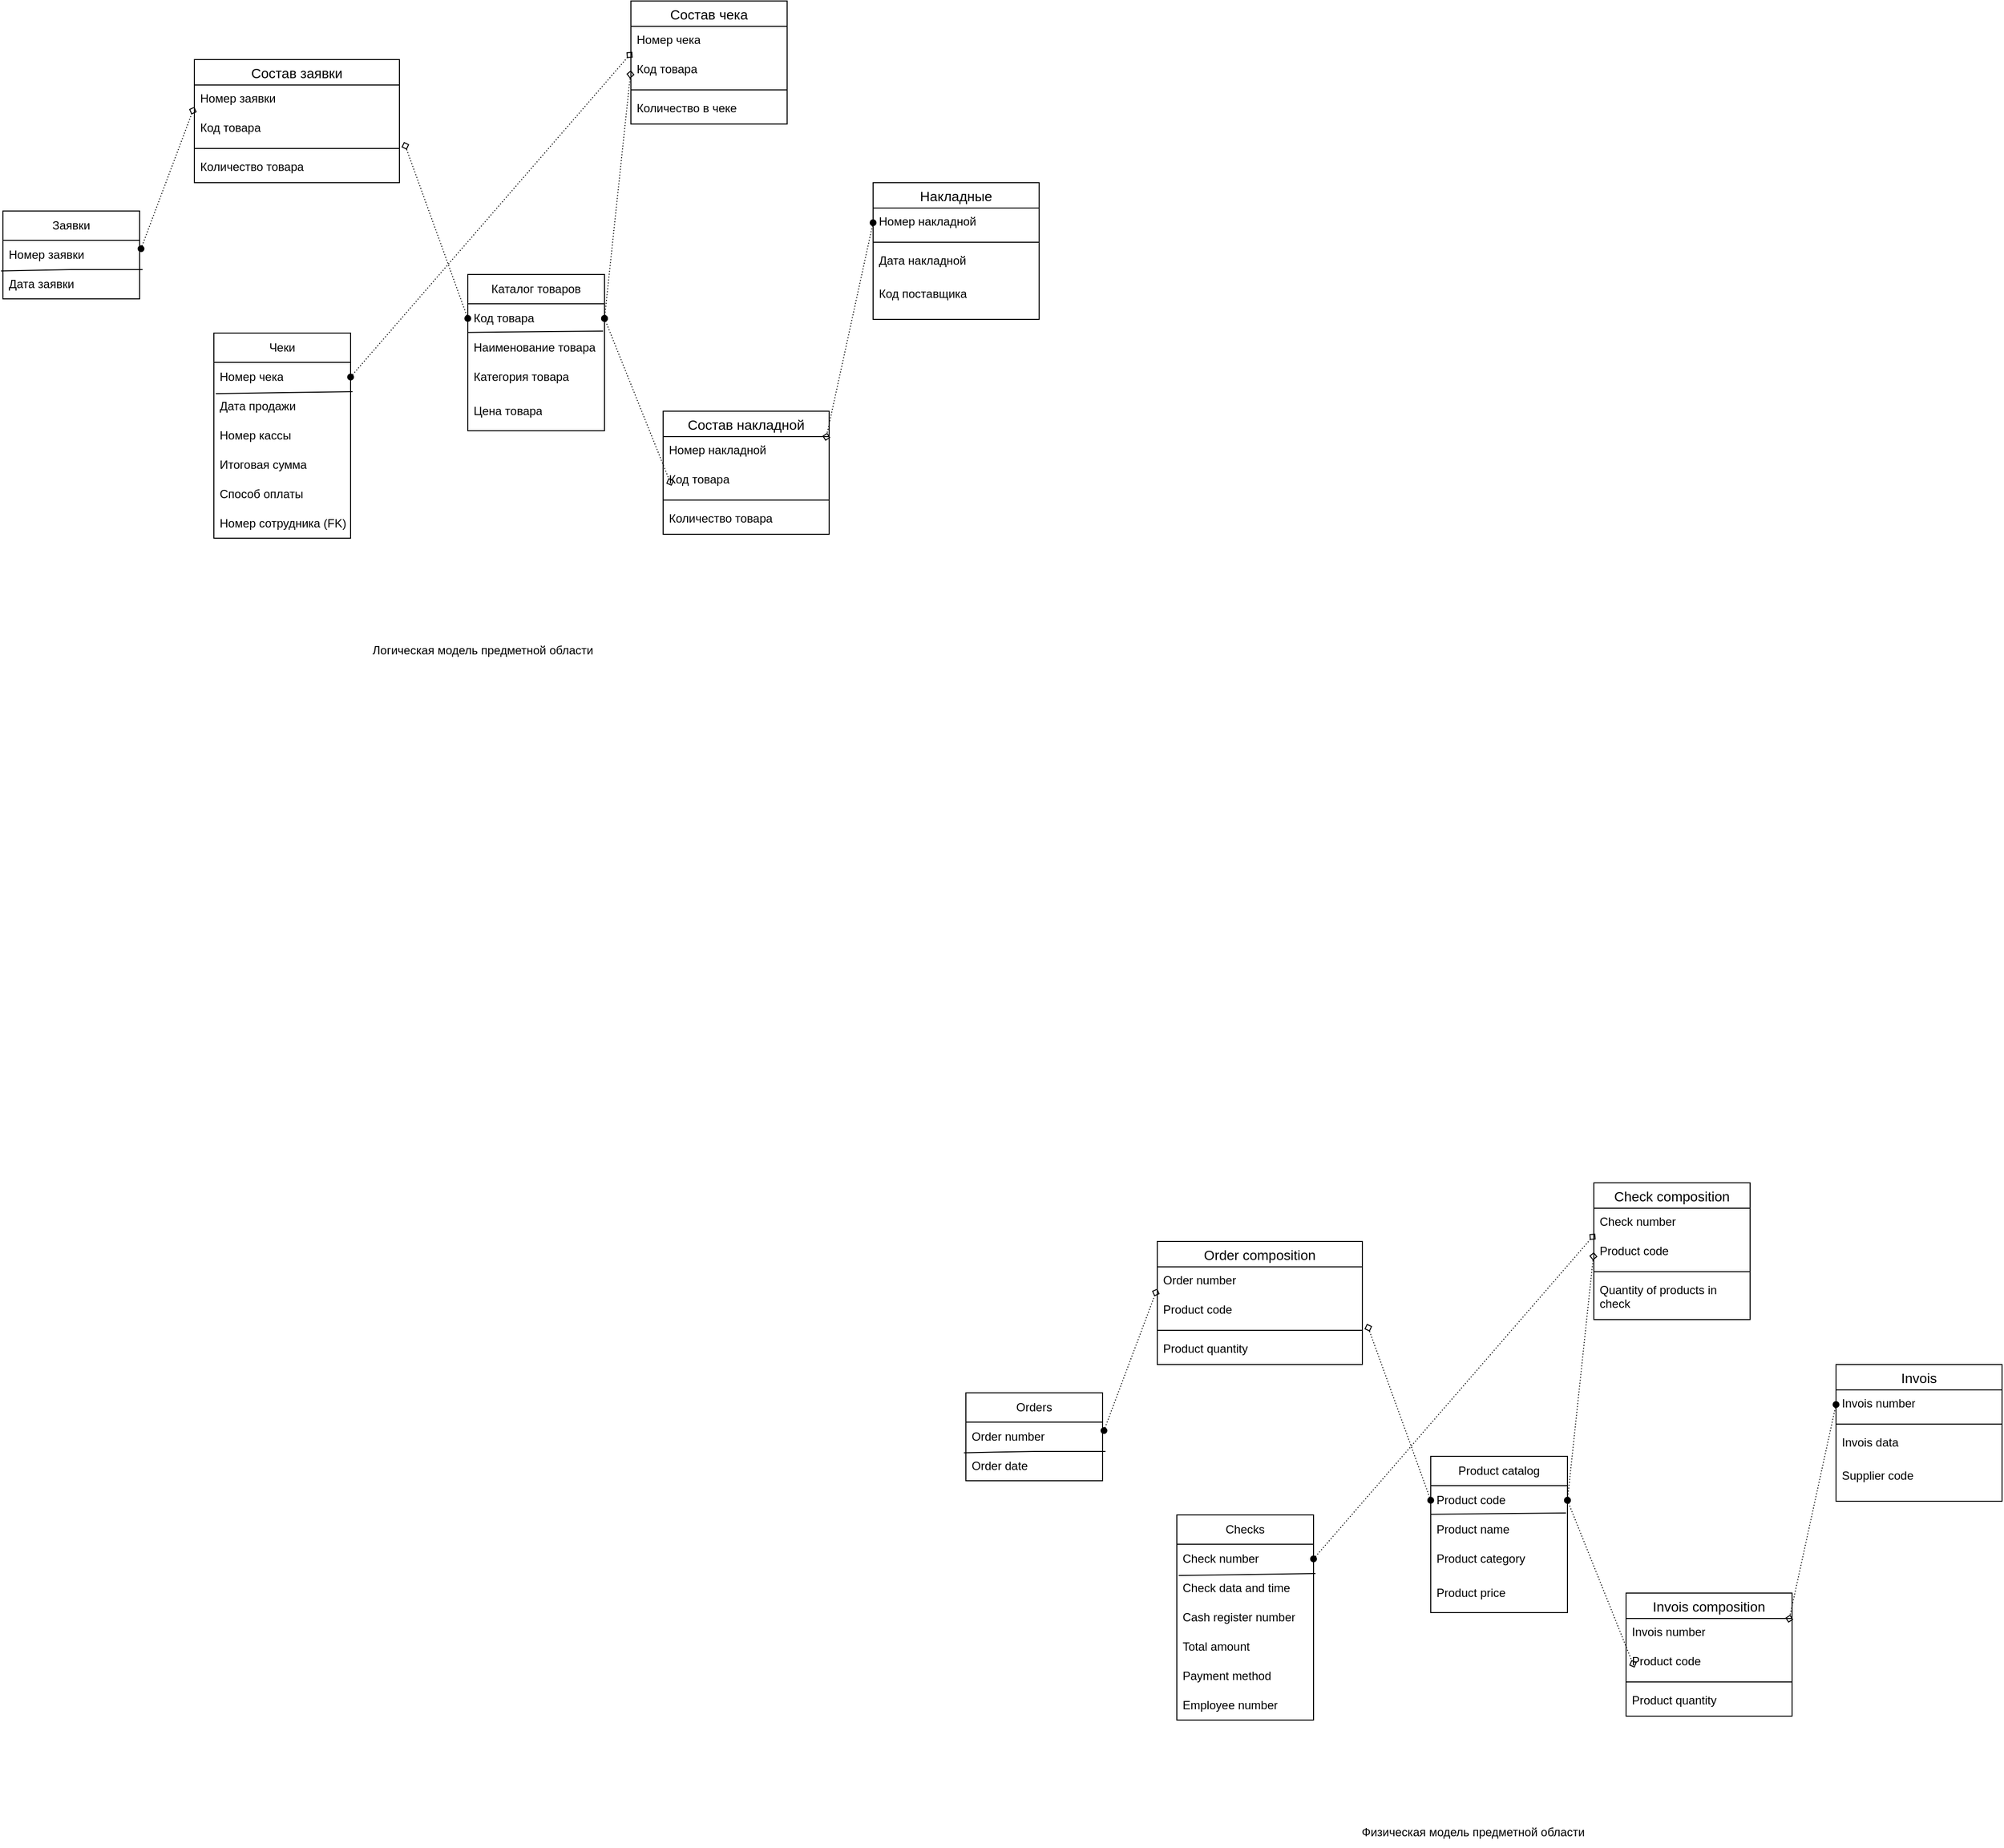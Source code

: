 <mxfile version="28.2.3">
  <diagram name="Страница — 1" id="TB0GrTfzd8GCSQmflgjX">
    <mxGraphModel dx="3144" dy="3157" grid="1" gridSize="10" guides="1" tooltips="1" connect="1" arrows="1" fold="1" page="1" pageScale="1" pageWidth="827" pageHeight="1169" math="0" shadow="0">
      <root>
        <mxCell id="0" />
        <mxCell id="1" parent="0" />
        <mxCell id="sVjr9DV75I62hmYHdk1i-2" value="Заявки" style="swimlane;fontStyle=0;childLayout=stackLayout;horizontal=1;startSize=30;horizontalStack=0;resizeParent=1;resizeParentMax=0;resizeLast=0;collapsible=1;marginBottom=0;whiteSpace=wrap;html=1;" parent="1" vertex="1">
          <mxGeometry x="24" y="65" width="140" height="90" as="geometry">
            <mxRectangle x="40" y="40" width="130" height="30" as="alternateBounds" />
          </mxGeometry>
        </mxCell>
        <mxCell id="sVjr9DV75I62hmYHdk1i-3" value="Номер заявки" style="text;strokeColor=none;fillColor=none;align=left;verticalAlign=middle;spacingLeft=4;spacingRight=4;overflow=hidden;points=[[0,0.5],[1,0.5]];portConstraint=eastwest;rotatable=0;whiteSpace=wrap;html=1;" parent="sVjr9DV75I62hmYHdk1i-2" vertex="1">
          <mxGeometry y="30" width="140" height="30" as="geometry" />
        </mxCell>
        <mxCell id="sVjr9DV75I62hmYHdk1i-4" value="Дата заявки" style="text;strokeColor=none;fillColor=none;align=left;verticalAlign=middle;spacingLeft=4;spacingRight=4;overflow=hidden;points=[[0,0.5],[1,0.5]];portConstraint=eastwest;rotatable=0;whiteSpace=wrap;html=1;" parent="sVjr9DV75I62hmYHdk1i-2" vertex="1">
          <mxGeometry y="60" width="140" height="30" as="geometry" />
        </mxCell>
        <mxCell id="7sMg7sJDzFcKfcrFsc0W-3" value="" style="endArrow=none;html=1;rounded=0;exitX=-0.014;exitY=0.044;exitDx=0;exitDy=0;exitPerimeter=0;" parent="sVjr9DV75I62hmYHdk1i-2" source="sVjr9DV75I62hmYHdk1i-4" edge="1">
          <mxGeometry width="50" height="50" relative="1" as="geometry">
            <mxPoint x="340" y="90" as="sourcePoint" />
            <mxPoint x="143" y="60" as="targetPoint" />
            <Array as="points">
              <mxPoint x="70" y="60" />
            </Array>
          </mxGeometry>
        </mxCell>
        <mxCell id="sVjr9DV75I62hmYHdk1i-6" value="Каталог товаров" style="swimlane;fontStyle=0;childLayout=stackLayout;horizontal=1;startSize=30;horizontalStack=0;resizeParent=1;resizeParentMax=0;resizeLast=0;collapsible=1;marginBottom=0;whiteSpace=wrap;html=1;" parent="1" vertex="1">
          <mxGeometry x="500" y="130" width="140" height="160" as="geometry">
            <mxRectangle x="480" width="70" height="30" as="alternateBounds" />
          </mxGeometry>
        </mxCell>
        <mxCell id="sVjr9DV75I62hmYHdk1i-7" value="Код товара" style="text;strokeColor=none;fillColor=none;align=left;verticalAlign=middle;spacingLeft=4;spacingRight=4;overflow=hidden;points=[[0,0.5],[1,0.5]];portConstraint=eastwest;rotatable=0;whiteSpace=wrap;html=1;" parent="sVjr9DV75I62hmYHdk1i-6" vertex="1">
          <mxGeometry y="30" width="140" height="30" as="geometry" />
        </mxCell>
        <mxCell id="sVjr9DV75I62hmYHdk1i-8" value="Наименование товара" style="text;strokeColor=none;fillColor=none;align=left;verticalAlign=middle;spacingLeft=4;spacingRight=4;overflow=hidden;points=[[0,0.5],[1,0.5]];portConstraint=eastwest;rotatable=0;whiteSpace=wrap;html=1;" parent="sVjr9DV75I62hmYHdk1i-6" vertex="1">
          <mxGeometry y="60" width="140" height="30" as="geometry" />
        </mxCell>
        <mxCell id="gCJg0nlt5YbwezoJq0o4-13" value="Категория товара" style="text;strokeColor=none;fillColor=none;align=left;verticalAlign=middle;spacingLeft=4;spacingRight=4;overflow=hidden;points=[[0,0.5],[1,0.5]];portConstraint=eastwest;rotatable=0;whiteSpace=wrap;html=1;" vertex="1" parent="sVjr9DV75I62hmYHdk1i-6">
          <mxGeometry y="90" width="140" height="30" as="geometry" />
        </mxCell>
        <mxCell id="sVjr9DV75I62hmYHdk1i-9" value="Цена товара" style="text;strokeColor=none;fillColor=none;align=left;verticalAlign=middle;spacingLeft=4;spacingRight=4;overflow=hidden;points=[[0,0.5],[1,0.5]];portConstraint=eastwest;rotatable=0;whiteSpace=wrap;html=1;" parent="sVjr9DV75I62hmYHdk1i-6" vertex="1">
          <mxGeometry y="120" width="140" height="40" as="geometry" />
        </mxCell>
        <mxCell id="7sMg7sJDzFcKfcrFsc0W-4" value="" style="endArrow=none;html=1;rounded=0;entryX=0.99;entryY=-0.067;entryDx=0;entryDy=0;entryPerimeter=0;exitX=0;exitY=-0.022;exitDx=0;exitDy=0;exitPerimeter=0;" parent="sVjr9DV75I62hmYHdk1i-6" source="sVjr9DV75I62hmYHdk1i-8" target="sVjr9DV75I62hmYHdk1i-8" edge="1">
          <mxGeometry width="50" height="50" relative="1" as="geometry">
            <mxPoint x="-100" y="130" as="sourcePoint" />
            <mxPoint x="-50" y="80" as="targetPoint" />
          </mxGeometry>
        </mxCell>
        <mxCell id="sVjr9DV75I62hmYHdk1i-10" value="Чеки" style="swimlane;fontStyle=0;childLayout=stackLayout;horizontal=1;startSize=30;horizontalStack=0;resizeParent=1;resizeParentMax=0;resizeLast=0;collapsible=1;marginBottom=0;whiteSpace=wrap;html=1;" parent="1" vertex="1">
          <mxGeometry x="240" y="190" width="140" height="210" as="geometry">
            <mxRectangle x="240" y="190" width="70" height="30" as="alternateBounds" />
          </mxGeometry>
        </mxCell>
        <mxCell id="sVjr9DV75I62hmYHdk1i-11" value="Номер чека" style="text;strokeColor=none;fillColor=none;align=left;verticalAlign=middle;spacingLeft=4;spacingRight=4;overflow=hidden;points=[[0,0.5],[1,0.5]];portConstraint=eastwest;rotatable=0;whiteSpace=wrap;html=1;" parent="sVjr9DV75I62hmYHdk1i-10" vertex="1">
          <mxGeometry y="30" width="140" height="30" as="geometry" />
        </mxCell>
        <mxCell id="sVjr9DV75I62hmYHdk1i-12" value="Дата продажи" style="text;strokeColor=none;fillColor=none;align=left;verticalAlign=middle;spacingLeft=4;spacingRight=4;overflow=hidden;points=[[0,0.5],[1,0.5]];portConstraint=eastwest;rotatable=0;whiteSpace=wrap;html=1;" parent="sVjr9DV75I62hmYHdk1i-10" vertex="1">
          <mxGeometry y="60" width="140" height="30" as="geometry" />
        </mxCell>
        <mxCell id="gCJg0nlt5YbwezoJq0o4-10" value="Номер кассы" style="text;strokeColor=none;fillColor=none;align=left;verticalAlign=middle;spacingLeft=4;spacingRight=4;overflow=hidden;points=[[0,0.5],[1,0.5]];portConstraint=eastwest;rotatable=0;whiteSpace=wrap;html=1;" vertex="1" parent="sVjr9DV75I62hmYHdk1i-10">
          <mxGeometry y="90" width="140" height="30" as="geometry" />
        </mxCell>
        <mxCell id="gCJg0nlt5YbwezoJq0o4-11" value="Итоговая сумма" style="text;strokeColor=none;fillColor=none;align=left;verticalAlign=middle;spacingLeft=4;spacingRight=4;overflow=hidden;points=[[0,0.5],[1,0.5]];portConstraint=eastwest;rotatable=0;whiteSpace=wrap;html=1;" vertex="1" parent="sVjr9DV75I62hmYHdk1i-10">
          <mxGeometry y="120" width="140" height="30" as="geometry" />
        </mxCell>
        <mxCell id="gCJg0nlt5YbwezoJq0o4-12" value="Способ оплаты" style="text;strokeColor=none;fillColor=none;align=left;verticalAlign=middle;spacingLeft=4;spacingRight=4;overflow=hidden;points=[[0,0.5],[1,0.5]];portConstraint=eastwest;rotatable=0;whiteSpace=wrap;html=1;" vertex="1" parent="sVjr9DV75I62hmYHdk1i-10">
          <mxGeometry y="150" width="140" height="30" as="geometry" />
        </mxCell>
        <mxCell id="sVjr9DV75I62hmYHdk1i-13" value="&lt;font style=&quot;vertical-align: inherit;&quot; dir=&quot;auto&quot;&gt;&lt;font style=&quot;vertical-align: inherit;&quot; dir=&quot;auto&quot;&gt;Номер сотрудника (FK)&lt;/font&gt;&lt;/font&gt;" style="text;strokeColor=none;fillColor=none;align=left;verticalAlign=middle;spacingLeft=4;spacingRight=4;overflow=hidden;points=[[0,0.5],[1,0.5]];portConstraint=eastwest;rotatable=0;whiteSpace=wrap;html=1;" parent="sVjr9DV75I62hmYHdk1i-10" vertex="1">
          <mxGeometry y="180" width="140" height="30" as="geometry" />
        </mxCell>
        <mxCell id="7sMg7sJDzFcKfcrFsc0W-5" value="" style="endArrow=none;html=1;rounded=0;exitX=0.014;exitY=0.067;exitDx=0;exitDy=0;exitPerimeter=0;entryX=1.014;entryY=0;entryDx=0;entryDy=0;entryPerimeter=0;" parent="sVjr9DV75I62hmYHdk1i-10" source="sVjr9DV75I62hmYHdk1i-12" target="sVjr9DV75I62hmYHdk1i-12" edge="1">
          <mxGeometry width="50" height="50" relative="1" as="geometry">
            <mxPoint x="140" y="30" as="sourcePoint" />
            <mxPoint x="190" y="-20" as="targetPoint" />
          </mxGeometry>
        </mxCell>
        <mxCell id="7sMg7sJDzFcKfcrFsc0W-24" value="&lt;font style=&quot;vertical-align: inherit;&quot; dir=&quot;auto&quot;&gt;&lt;font style=&quot;vertical-align: inherit;&quot; dir=&quot;auto&quot;&gt;Логическая модель предметной области&lt;/font&gt;&lt;/font&gt;" style="text;html=1;align=center;verticalAlign=middle;resizable=0;points=[];autosize=1;strokeColor=none;fillColor=none;" parent="1" vertex="1">
          <mxGeometry x="390" y="500" width="250" height="30" as="geometry" />
        </mxCell>
        <mxCell id="7sMg7sJDzFcKfcrFsc0W-77" value="Физическая модель предметной области" style="text;html=1;align=center;verticalAlign=middle;resizable=0;points=[];autosize=1;strokeColor=none;fillColor=none;" parent="1" vertex="1">
          <mxGeometry x="1404" y="1710" width="250" height="30" as="geometry" />
        </mxCell>
        <mxCell id="gCJg0nlt5YbwezoJq0o4-16" value="Накладные" style="swimlane;fontStyle=0;childLayout=stackLayout;horizontal=1;startSize=26;horizontalStack=0;resizeParent=1;resizeParentMax=0;resizeLast=0;collapsible=1;marginBottom=0;align=center;fontSize=14;" vertex="1" parent="1">
          <mxGeometry x="915" y="36" width="170" height="140" as="geometry" />
        </mxCell>
        <mxCell id="gCJg0nlt5YbwezoJq0o4-17" value="Номер накладной" style="text;strokeColor=none;fillColor=none;spacingLeft=4;spacingRight=4;overflow=hidden;rotatable=0;points=[[0,0.5],[1,0.5]];portConstraint=eastwest;fontSize=12;whiteSpace=wrap;html=1;" vertex="1" parent="gCJg0nlt5YbwezoJq0o4-16">
          <mxGeometry y="26" width="170" height="30" as="geometry" />
        </mxCell>
        <mxCell id="gCJg0nlt5YbwezoJq0o4-35" value="" style="line;strokeWidth=1;rotatable=0;dashed=0;labelPosition=right;align=left;verticalAlign=middle;spacingTop=0;spacingLeft=6;points=[];portConstraint=eastwest;" vertex="1" parent="gCJg0nlt5YbwezoJq0o4-16">
          <mxGeometry y="56" width="170" height="10" as="geometry" />
        </mxCell>
        <mxCell id="gCJg0nlt5YbwezoJq0o4-18" value="Дата накладной" style="text;strokeColor=none;fillColor=none;spacingLeft=4;spacingRight=4;overflow=hidden;rotatable=0;points=[[0,0.5],[1,0.5]];portConstraint=eastwest;fontSize=12;whiteSpace=wrap;html=1;" vertex="1" parent="gCJg0nlt5YbwezoJq0o4-16">
          <mxGeometry y="66" width="170" height="34" as="geometry" />
        </mxCell>
        <mxCell id="gCJg0nlt5YbwezoJq0o4-19" value="Код поставщика" style="text;strokeColor=none;fillColor=none;spacingLeft=4;spacingRight=4;overflow=hidden;rotatable=0;points=[[0,0.5],[1,0.5]];portConstraint=eastwest;fontSize=12;whiteSpace=wrap;html=1;" vertex="1" parent="gCJg0nlt5YbwezoJq0o4-16">
          <mxGeometry y="100" width="170" height="40" as="geometry" />
        </mxCell>
        <mxCell id="gCJg0nlt5YbwezoJq0o4-22" value="Состав накладной" style="swimlane;fontStyle=0;childLayout=stackLayout;horizontal=1;startSize=26;horizontalStack=0;resizeParent=1;resizeParentMax=0;resizeLast=0;collapsible=1;marginBottom=0;align=center;fontSize=14;" vertex="1" parent="1">
          <mxGeometry x="700" y="270" width="170" height="126" as="geometry" />
        </mxCell>
        <mxCell id="gCJg0nlt5YbwezoJq0o4-23" value="Номер накладной" style="text;strokeColor=none;fillColor=none;spacingLeft=4;spacingRight=4;overflow=hidden;rotatable=0;points=[[0,0.5],[1,0.5]];portConstraint=eastwest;fontSize=12;whiteSpace=wrap;html=1;" vertex="1" parent="gCJg0nlt5YbwezoJq0o4-22">
          <mxGeometry y="26" width="170" height="30" as="geometry" />
        </mxCell>
        <mxCell id="gCJg0nlt5YbwezoJq0o4-24" value="Код товара" style="text;strokeColor=none;fillColor=none;spacingLeft=4;spacingRight=4;overflow=hidden;rotatable=0;points=[[0,0.5],[1,0.5]];portConstraint=eastwest;fontSize=12;whiteSpace=wrap;html=1;" vertex="1" parent="gCJg0nlt5YbwezoJq0o4-22">
          <mxGeometry y="56" width="170" height="30" as="geometry" />
        </mxCell>
        <mxCell id="gCJg0nlt5YbwezoJq0o4-36" value="" style="line;strokeWidth=1;rotatable=0;dashed=0;labelPosition=right;align=left;verticalAlign=middle;spacingTop=0;spacingLeft=6;points=[];portConstraint=eastwest;" vertex="1" parent="gCJg0nlt5YbwezoJq0o4-22">
          <mxGeometry y="86" width="170" height="10" as="geometry" />
        </mxCell>
        <mxCell id="gCJg0nlt5YbwezoJq0o4-25" value="Количество товара" style="text;strokeColor=none;fillColor=none;spacingLeft=4;spacingRight=4;overflow=hidden;rotatable=0;points=[[0,0.5],[1,0.5]];portConstraint=eastwest;fontSize=12;whiteSpace=wrap;html=1;" vertex="1" parent="gCJg0nlt5YbwezoJq0o4-22">
          <mxGeometry y="96" width="170" height="30" as="geometry" />
        </mxCell>
        <mxCell id="gCJg0nlt5YbwezoJq0o4-26" value="" style="endArrow=diamond;html=1;rounded=0;dashed=1;dashPattern=1 2;endFill=0;startArrow=oval;startFill=1;exitX=1;exitY=0.5;exitDx=0;exitDy=0;entryX=0.009;entryY=0.868;entryDx=0;entryDy=0;entryPerimeter=0;" edge="1" parent="1" source="sVjr9DV75I62hmYHdk1i-11" target="gCJg0nlt5YbwezoJq0o4-38">
          <mxGeometry relative="1" as="geometry">
            <mxPoint x="410" y="250" as="sourcePoint" />
            <mxPoint x="560" y="-90" as="targetPoint" />
            <Array as="points" />
          </mxGeometry>
        </mxCell>
        <mxCell id="gCJg0nlt5YbwezoJq0o4-30" value="Состав заявки" style="swimlane;fontStyle=0;childLayout=stackLayout;horizontal=1;startSize=26;horizontalStack=0;resizeParent=1;resizeParentMax=0;resizeLast=0;collapsible=1;marginBottom=0;align=center;fontSize=14;" vertex="1" parent="1">
          <mxGeometry x="220" y="-90" width="210" height="126" as="geometry" />
        </mxCell>
        <mxCell id="gCJg0nlt5YbwezoJq0o4-31" value="Номер заявки" style="text;strokeColor=none;fillColor=none;spacingLeft=4;spacingRight=4;overflow=hidden;rotatable=0;points=[[0,0.5],[1,0.5]];portConstraint=eastwest;fontSize=12;whiteSpace=wrap;html=1;" vertex="1" parent="gCJg0nlt5YbwezoJq0o4-30">
          <mxGeometry y="26" width="210" height="30" as="geometry" />
        </mxCell>
        <mxCell id="gCJg0nlt5YbwezoJq0o4-32" value="Код товара" style="text;strokeColor=none;fillColor=none;spacingLeft=4;spacingRight=4;overflow=hidden;rotatable=0;points=[[0,0.5],[1,0.5]];portConstraint=eastwest;fontSize=12;whiteSpace=wrap;html=1;" vertex="1" parent="gCJg0nlt5YbwezoJq0o4-30">
          <mxGeometry y="56" width="210" height="30" as="geometry" />
        </mxCell>
        <mxCell id="gCJg0nlt5YbwezoJq0o4-34" value="" style="line;strokeWidth=1;rotatable=0;dashed=0;labelPosition=right;align=left;verticalAlign=middle;spacingTop=0;spacingLeft=6;points=[];portConstraint=eastwest;" vertex="1" parent="gCJg0nlt5YbwezoJq0o4-30">
          <mxGeometry y="86" width="210" height="10" as="geometry" />
        </mxCell>
        <mxCell id="gCJg0nlt5YbwezoJq0o4-33" value="Количество товара" style="text;strokeColor=none;fillColor=none;spacingLeft=4;spacingRight=4;overflow=hidden;rotatable=0;points=[[0,0.5],[1,0.5]];portConstraint=eastwest;fontSize=12;whiteSpace=wrap;html=1;" vertex="1" parent="gCJg0nlt5YbwezoJq0o4-30">
          <mxGeometry y="96" width="210" height="30" as="geometry" />
        </mxCell>
        <mxCell id="gCJg0nlt5YbwezoJq0o4-37" value="Состав чека" style="swimlane;fontStyle=0;childLayout=stackLayout;horizontal=1;startSize=26;horizontalStack=0;resizeParent=1;resizeParentMax=0;resizeLast=0;collapsible=1;marginBottom=0;align=center;fontSize=14;" vertex="1" parent="1">
          <mxGeometry x="667" y="-150" width="160" height="126" as="geometry" />
        </mxCell>
        <mxCell id="gCJg0nlt5YbwezoJq0o4-38" value="Номер чека" style="text;strokeColor=none;fillColor=none;spacingLeft=4;spacingRight=4;overflow=hidden;rotatable=0;points=[[0,0.5],[1,0.5]];portConstraint=eastwest;fontSize=12;whiteSpace=wrap;html=1;" vertex="1" parent="gCJg0nlt5YbwezoJq0o4-37">
          <mxGeometry y="26" width="160" height="30" as="geometry" />
        </mxCell>
        <mxCell id="gCJg0nlt5YbwezoJq0o4-39" value="Код товара" style="text;strokeColor=none;fillColor=none;spacingLeft=4;spacingRight=4;overflow=hidden;rotatable=0;points=[[0,0.5],[1,0.5]];portConstraint=eastwest;fontSize=12;whiteSpace=wrap;html=1;" vertex="1" parent="gCJg0nlt5YbwezoJq0o4-37">
          <mxGeometry y="56" width="160" height="30" as="geometry" />
        </mxCell>
        <mxCell id="gCJg0nlt5YbwezoJq0o4-42" value="" style="line;strokeWidth=1;rotatable=0;dashed=0;labelPosition=right;align=left;verticalAlign=middle;spacingTop=0;spacingLeft=6;points=[];portConstraint=eastwest;" vertex="1" parent="gCJg0nlt5YbwezoJq0o4-37">
          <mxGeometry y="86" width="160" height="10" as="geometry" />
        </mxCell>
        <mxCell id="gCJg0nlt5YbwezoJq0o4-40" value="Количество в чеке" style="text;strokeColor=none;fillColor=none;spacingLeft=4;spacingRight=4;overflow=hidden;rotatable=0;points=[[0,0.5],[1,0.5]];portConstraint=eastwest;fontSize=12;whiteSpace=wrap;html=1;" vertex="1" parent="gCJg0nlt5YbwezoJq0o4-37">
          <mxGeometry y="96" width="160" height="30" as="geometry" />
        </mxCell>
        <mxCell id="gCJg0nlt5YbwezoJq0o4-44" value="" style="endArrow=diamond;html=1;rounded=0;dashed=1;dashPattern=1 2;endFill=0;startArrow=oval;startFill=1;exitX=1;exitY=0.5;exitDx=0;exitDy=0;entryX=0;entryY=0.5;entryDx=0;entryDy=0;" edge="1" parent="1" source="sVjr9DV75I62hmYHdk1i-7" target="gCJg0nlt5YbwezoJq0o4-39">
          <mxGeometry relative="1" as="geometry">
            <mxPoint x="650" y="415" as="sourcePoint" />
            <mxPoint x="650" y="50" as="targetPoint" />
            <Array as="points" />
          </mxGeometry>
        </mxCell>
        <mxCell id="gCJg0nlt5YbwezoJq0o4-45" value="" style="endArrow=diamond;html=1;rounded=0;dashed=1;dashPattern=1 2;endFill=0;startArrow=oval;startFill=1;exitX=1.01;exitY=0.289;exitDx=0;exitDy=0;entryX=0;entryY=0.744;entryDx=0;entryDy=0;entryPerimeter=0;exitPerimeter=0;" edge="1" parent="1" source="sVjr9DV75I62hmYHdk1i-3" target="gCJg0nlt5YbwezoJq0o4-31">
          <mxGeometry relative="1" as="geometry">
            <mxPoint x="120" y="265" as="sourcePoint" />
            <mxPoint x="300" y="-60" as="targetPoint" />
            <Array as="points" />
          </mxGeometry>
        </mxCell>
        <mxCell id="gCJg0nlt5YbwezoJq0o4-46" value="" style="endArrow=diamond;html=1;rounded=0;dashed=1;dashPattern=1 2;endFill=0;startArrow=oval;startFill=1;exitX=0;exitY=0.5;exitDx=0;exitDy=0;entryX=1.022;entryY=0.944;entryDx=0;entryDy=0;entryPerimeter=0;" edge="1" parent="1" source="sVjr9DV75I62hmYHdk1i-7" target="gCJg0nlt5YbwezoJq0o4-32">
          <mxGeometry relative="1" as="geometry">
            <mxPoint x="460" y="405" as="sourcePoint" />
            <mxPoint x="640" y="80" as="targetPoint" />
            <Array as="points" />
          </mxGeometry>
        </mxCell>
        <mxCell id="gCJg0nlt5YbwezoJq0o4-47" value="" style="endArrow=diamond;html=1;rounded=0;dashed=1;dashPattern=1 2;endFill=0;startArrow=oval;startFill=1;entryX=0.978;entryY=0.144;entryDx=0;entryDy=0;entryPerimeter=0;exitX=0;exitY=0.5;exitDx=0;exitDy=0;" edge="1" parent="1" source="gCJg0nlt5YbwezoJq0o4-17" target="gCJg0nlt5YbwezoJq0o4-23">
          <mxGeometry relative="1" as="geometry">
            <mxPoint x="840" y="20" as="sourcePoint" />
            <mxPoint x="930" y="100" as="targetPoint" />
            <Array as="points" />
          </mxGeometry>
        </mxCell>
        <mxCell id="gCJg0nlt5YbwezoJq0o4-48" value="" style="endArrow=diamond;html=1;rounded=0;dashed=1;dashPattern=1 2;endFill=0;startArrow=oval;startFill=1;entryX=0.051;entryY=0.678;entryDx=0;entryDy=0;entryPerimeter=0;exitX=1;exitY=0.5;exitDx=0;exitDy=0;" edge="1" parent="1" source="sVjr9DV75I62hmYHdk1i-7" target="gCJg0nlt5YbwezoJq0o4-24">
          <mxGeometry relative="1" as="geometry">
            <mxPoint x="660" y="220" as="sourcePoint" />
            <mxPoint x="740" y="390" as="targetPoint" />
            <Array as="points" />
          </mxGeometry>
        </mxCell>
        <mxCell id="gCJg0nlt5YbwezoJq0o4-49" value="Orders" style="swimlane;fontStyle=0;childLayout=stackLayout;horizontal=1;startSize=30;horizontalStack=0;resizeParent=1;resizeParentMax=0;resizeLast=0;collapsible=1;marginBottom=0;whiteSpace=wrap;html=1;" vertex="1" parent="1">
          <mxGeometry x="1010" y="1275" width="140" height="90" as="geometry">
            <mxRectangle x="40" y="40" width="130" height="30" as="alternateBounds" />
          </mxGeometry>
        </mxCell>
        <mxCell id="gCJg0nlt5YbwezoJq0o4-50" value="Order number" style="text;strokeColor=none;fillColor=none;align=left;verticalAlign=middle;spacingLeft=4;spacingRight=4;overflow=hidden;points=[[0,0.5],[1,0.5]];portConstraint=eastwest;rotatable=0;whiteSpace=wrap;html=1;" vertex="1" parent="gCJg0nlt5YbwezoJq0o4-49">
          <mxGeometry y="30" width="140" height="30" as="geometry" />
        </mxCell>
        <mxCell id="gCJg0nlt5YbwezoJq0o4-51" value="Order date" style="text;strokeColor=none;fillColor=none;align=left;verticalAlign=middle;spacingLeft=4;spacingRight=4;overflow=hidden;points=[[0,0.5],[1,0.5]];portConstraint=eastwest;rotatable=0;whiteSpace=wrap;html=1;" vertex="1" parent="gCJg0nlt5YbwezoJq0o4-49">
          <mxGeometry y="60" width="140" height="30" as="geometry" />
        </mxCell>
        <mxCell id="gCJg0nlt5YbwezoJq0o4-52" value="" style="endArrow=none;html=1;rounded=0;exitX=-0.014;exitY=0.044;exitDx=0;exitDy=0;exitPerimeter=0;" edge="1" parent="gCJg0nlt5YbwezoJq0o4-49" source="gCJg0nlt5YbwezoJq0o4-51">
          <mxGeometry width="50" height="50" relative="1" as="geometry">
            <mxPoint x="340" y="90" as="sourcePoint" />
            <mxPoint x="143" y="60" as="targetPoint" />
            <Array as="points">
              <mxPoint x="70" y="60" />
            </Array>
          </mxGeometry>
        </mxCell>
        <mxCell id="gCJg0nlt5YbwezoJq0o4-53" value="Product catalog" style="swimlane;fontStyle=0;childLayout=stackLayout;horizontal=1;startSize=30;horizontalStack=0;resizeParent=1;resizeParentMax=0;resizeLast=0;collapsible=1;marginBottom=0;whiteSpace=wrap;html=1;" vertex="1" parent="1">
          <mxGeometry x="1486" y="1340" width="140" height="160" as="geometry">
            <mxRectangle x="480" width="70" height="30" as="alternateBounds" />
          </mxGeometry>
        </mxCell>
        <mxCell id="gCJg0nlt5YbwezoJq0o4-54" value="Product code" style="text;strokeColor=none;fillColor=none;align=left;verticalAlign=middle;spacingLeft=4;spacingRight=4;overflow=hidden;points=[[0,0.5],[1,0.5]];portConstraint=eastwest;rotatable=0;whiteSpace=wrap;html=1;" vertex="1" parent="gCJg0nlt5YbwezoJq0o4-53">
          <mxGeometry y="30" width="140" height="30" as="geometry" />
        </mxCell>
        <mxCell id="gCJg0nlt5YbwezoJq0o4-55" value="Product name" style="text;strokeColor=none;fillColor=none;align=left;verticalAlign=middle;spacingLeft=4;spacingRight=4;overflow=hidden;points=[[0,0.5],[1,0.5]];portConstraint=eastwest;rotatable=0;whiteSpace=wrap;html=1;" vertex="1" parent="gCJg0nlt5YbwezoJq0o4-53">
          <mxGeometry y="60" width="140" height="30" as="geometry" />
        </mxCell>
        <mxCell id="gCJg0nlt5YbwezoJq0o4-56" value="Product category" style="text;strokeColor=none;fillColor=none;align=left;verticalAlign=middle;spacingLeft=4;spacingRight=4;overflow=hidden;points=[[0,0.5],[1,0.5]];portConstraint=eastwest;rotatable=0;whiteSpace=wrap;html=1;" vertex="1" parent="gCJg0nlt5YbwezoJq0o4-53">
          <mxGeometry y="90" width="140" height="30" as="geometry" />
        </mxCell>
        <mxCell id="gCJg0nlt5YbwezoJq0o4-57" value="Product price" style="text;strokeColor=none;fillColor=none;align=left;verticalAlign=middle;spacingLeft=4;spacingRight=4;overflow=hidden;points=[[0,0.5],[1,0.5]];portConstraint=eastwest;rotatable=0;whiteSpace=wrap;html=1;" vertex="1" parent="gCJg0nlt5YbwezoJq0o4-53">
          <mxGeometry y="120" width="140" height="40" as="geometry" />
        </mxCell>
        <mxCell id="gCJg0nlt5YbwezoJq0o4-58" value="" style="endArrow=none;html=1;rounded=0;entryX=0.99;entryY=-0.067;entryDx=0;entryDy=0;entryPerimeter=0;exitX=0;exitY=-0.022;exitDx=0;exitDy=0;exitPerimeter=0;" edge="1" parent="gCJg0nlt5YbwezoJq0o4-53" source="gCJg0nlt5YbwezoJq0o4-55" target="gCJg0nlt5YbwezoJq0o4-55">
          <mxGeometry width="50" height="50" relative="1" as="geometry">
            <mxPoint x="-100" y="130" as="sourcePoint" />
            <mxPoint x="-50" y="80" as="targetPoint" />
          </mxGeometry>
        </mxCell>
        <mxCell id="gCJg0nlt5YbwezoJq0o4-59" value="Checks" style="swimlane;fontStyle=0;childLayout=stackLayout;horizontal=1;startSize=30;horizontalStack=0;resizeParent=1;resizeParentMax=0;resizeLast=0;collapsible=1;marginBottom=0;whiteSpace=wrap;html=1;" vertex="1" parent="1">
          <mxGeometry x="1226" y="1400" width="140" height="210" as="geometry">
            <mxRectangle x="240" y="190" width="70" height="30" as="alternateBounds" />
          </mxGeometry>
        </mxCell>
        <mxCell id="gCJg0nlt5YbwezoJq0o4-60" value="Check number" style="text;strokeColor=none;fillColor=none;align=left;verticalAlign=middle;spacingLeft=4;spacingRight=4;overflow=hidden;points=[[0,0.5],[1,0.5]];portConstraint=eastwest;rotatable=0;whiteSpace=wrap;html=1;" vertex="1" parent="gCJg0nlt5YbwezoJq0o4-59">
          <mxGeometry y="30" width="140" height="30" as="geometry" />
        </mxCell>
        <mxCell id="gCJg0nlt5YbwezoJq0o4-61" value="Check data and time" style="text;strokeColor=none;fillColor=none;align=left;verticalAlign=middle;spacingLeft=4;spacingRight=4;overflow=hidden;points=[[0,0.5],[1,0.5]];portConstraint=eastwest;rotatable=0;whiteSpace=wrap;html=1;" vertex="1" parent="gCJg0nlt5YbwezoJq0o4-59">
          <mxGeometry y="60" width="140" height="30" as="geometry" />
        </mxCell>
        <mxCell id="gCJg0nlt5YbwezoJq0o4-62" value="Cash register number" style="text;strokeColor=none;fillColor=none;align=left;verticalAlign=middle;spacingLeft=4;spacingRight=4;overflow=hidden;points=[[0,0.5],[1,0.5]];portConstraint=eastwest;rotatable=0;whiteSpace=wrap;html=1;" vertex="1" parent="gCJg0nlt5YbwezoJq0o4-59">
          <mxGeometry y="90" width="140" height="30" as="geometry" />
        </mxCell>
        <mxCell id="gCJg0nlt5YbwezoJq0o4-63" value="Total amount" style="text;strokeColor=none;fillColor=none;align=left;verticalAlign=middle;spacingLeft=4;spacingRight=4;overflow=hidden;points=[[0,0.5],[1,0.5]];portConstraint=eastwest;rotatable=0;whiteSpace=wrap;html=1;" vertex="1" parent="gCJg0nlt5YbwezoJq0o4-59">
          <mxGeometry y="120" width="140" height="30" as="geometry" />
        </mxCell>
        <mxCell id="gCJg0nlt5YbwezoJq0o4-64" value="Payment method" style="text;strokeColor=none;fillColor=none;align=left;verticalAlign=middle;spacingLeft=4;spacingRight=4;overflow=hidden;points=[[0,0.5],[1,0.5]];portConstraint=eastwest;rotatable=0;whiteSpace=wrap;html=1;" vertex="1" parent="gCJg0nlt5YbwezoJq0o4-59">
          <mxGeometry y="150" width="140" height="30" as="geometry" />
        </mxCell>
        <mxCell id="gCJg0nlt5YbwezoJq0o4-65" value="Employee number" style="text;strokeColor=none;fillColor=none;align=left;verticalAlign=middle;spacingLeft=4;spacingRight=4;overflow=hidden;points=[[0,0.5],[1,0.5]];portConstraint=eastwest;rotatable=0;whiteSpace=wrap;html=1;" vertex="1" parent="gCJg0nlt5YbwezoJq0o4-59">
          <mxGeometry y="180" width="140" height="30" as="geometry" />
        </mxCell>
        <mxCell id="gCJg0nlt5YbwezoJq0o4-66" value="" style="endArrow=none;html=1;rounded=0;exitX=0.014;exitY=0.067;exitDx=0;exitDy=0;exitPerimeter=0;entryX=1.014;entryY=0;entryDx=0;entryDy=0;entryPerimeter=0;" edge="1" parent="gCJg0nlt5YbwezoJq0o4-59" source="gCJg0nlt5YbwezoJq0o4-61" target="gCJg0nlt5YbwezoJq0o4-61">
          <mxGeometry width="50" height="50" relative="1" as="geometry">
            <mxPoint x="140" y="30" as="sourcePoint" />
            <mxPoint x="190" y="-20" as="targetPoint" />
          </mxGeometry>
        </mxCell>
        <mxCell id="gCJg0nlt5YbwezoJq0o4-67" value="Invois" style="swimlane;fontStyle=0;childLayout=stackLayout;horizontal=1;startSize=26;horizontalStack=0;resizeParent=1;resizeParentMax=0;resizeLast=0;collapsible=1;marginBottom=0;align=center;fontSize=14;" vertex="1" parent="1">
          <mxGeometry x="1901" y="1246" width="170" height="140" as="geometry" />
        </mxCell>
        <mxCell id="gCJg0nlt5YbwezoJq0o4-68" value="Invois number" style="text;strokeColor=none;fillColor=none;spacingLeft=4;spacingRight=4;overflow=hidden;rotatable=0;points=[[0,0.5],[1,0.5]];portConstraint=eastwest;fontSize=12;whiteSpace=wrap;html=1;" vertex="1" parent="gCJg0nlt5YbwezoJq0o4-67">
          <mxGeometry y="26" width="170" height="30" as="geometry" />
        </mxCell>
        <mxCell id="gCJg0nlt5YbwezoJq0o4-69" value="" style="line;strokeWidth=1;rotatable=0;dashed=0;labelPosition=right;align=left;verticalAlign=middle;spacingTop=0;spacingLeft=6;points=[];portConstraint=eastwest;" vertex="1" parent="gCJg0nlt5YbwezoJq0o4-67">
          <mxGeometry y="56" width="170" height="10" as="geometry" />
        </mxCell>
        <mxCell id="gCJg0nlt5YbwezoJq0o4-70" value="Invois data" style="text;strokeColor=none;fillColor=none;spacingLeft=4;spacingRight=4;overflow=hidden;rotatable=0;points=[[0,0.5],[1,0.5]];portConstraint=eastwest;fontSize=12;whiteSpace=wrap;html=1;" vertex="1" parent="gCJg0nlt5YbwezoJq0o4-67">
          <mxGeometry y="66" width="170" height="34" as="geometry" />
        </mxCell>
        <mxCell id="gCJg0nlt5YbwezoJq0o4-71" value="Supplier code" style="text;strokeColor=none;fillColor=none;spacingLeft=4;spacingRight=4;overflow=hidden;rotatable=0;points=[[0,0.5],[1,0.5]];portConstraint=eastwest;fontSize=12;whiteSpace=wrap;html=1;" vertex="1" parent="gCJg0nlt5YbwezoJq0o4-67">
          <mxGeometry y="100" width="170" height="40" as="geometry" />
        </mxCell>
        <mxCell id="gCJg0nlt5YbwezoJq0o4-72" value="Invois composition" style="swimlane;fontStyle=0;childLayout=stackLayout;horizontal=1;startSize=26;horizontalStack=0;resizeParent=1;resizeParentMax=0;resizeLast=0;collapsible=1;marginBottom=0;align=center;fontSize=14;" vertex="1" parent="1">
          <mxGeometry x="1686" y="1480" width="170" height="126" as="geometry" />
        </mxCell>
        <mxCell id="gCJg0nlt5YbwezoJq0o4-73" value="Invois number" style="text;strokeColor=none;fillColor=none;spacingLeft=4;spacingRight=4;overflow=hidden;rotatable=0;points=[[0,0.5],[1,0.5]];portConstraint=eastwest;fontSize=12;whiteSpace=wrap;html=1;" vertex="1" parent="gCJg0nlt5YbwezoJq0o4-72">
          <mxGeometry y="26" width="170" height="30" as="geometry" />
        </mxCell>
        <mxCell id="gCJg0nlt5YbwezoJq0o4-74" value="Product code" style="text;strokeColor=none;fillColor=none;spacingLeft=4;spacingRight=4;overflow=hidden;rotatable=0;points=[[0,0.5],[1,0.5]];portConstraint=eastwest;fontSize=12;whiteSpace=wrap;html=1;" vertex="1" parent="gCJg0nlt5YbwezoJq0o4-72">
          <mxGeometry y="56" width="170" height="30" as="geometry" />
        </mxCell>
        <mxCell id="gCJg0nlt5YbwezoJq0o4-75" value="" style="line;strokeWidth=1;rotatable=0;dashed=0;labelPosition=right;align=left;verticalAlign=middle;spacingTop=0;spacingLeft=6;points=[];portConstraint=eastwest;" vertex="1" parent="gCJg0nlt5YbwezoJq0o4-72">
          <mxGeometry y="86" width="170" height="10" as="geometry" />
        </mxCell>
        <mxCell id="gCJg0nlt5YbwezoJq0o4-76" value="Product quantity" style="text;strokeColor=none;fillColor=none;spacingLeft=4;spacingRight=4;overflow=hidden;rotatable=0;points=[[0,0.5],[1,0.5]];portConstraint=eastwest;fontSize=12;whiteSpace=wrap;html=1;" vertex="1" parent="gCJg0nlt5YbwezoJq0o4-72">
          <mxGeometry y="96" width="170" height="30" as="geometry" />
        </mxCell>
        <mxCell id="gCJg0nlt5YbwezoJq0o4-77" value="" style="endArrow=diamond;html=1;rounded=0;dashed=1;dashPattern=1 2;endFill=0;startArrow=oval;startFill=1;exitX=1;exitY=0.5;exitDx=0;exitDy=0;entryX=0.009;entryY=0.868;entryDx=0;entryDy=0;entryPerimeter=0;" edge="1" parent="1" source="gCJg0nlt5YbwezoJq0o4-60" target="gCJg0nlt5YbwezoJq0o4-84">
          <mxGeometry relative="1" as="geometry">
            <mxPoint x="1396" y="1460" as="sourcePoint" />
            <mxPoint x="1546" y="1120" as="targetPoint" />
            <Array as="points" />
          </mxGeometry>
        </mxCell>
        <mxCell id="gCJg0nlt5YbwezoJq0o4-78" value="Order composition" style="swimlane;fontStyle=0;childLayout=stackLayout;horizontal=1;startSize=26;horizontalStack=0;resizeParent=1;resizeParentMax=0;resizeLast=0;collapsible=1;marginBottom=0;align=center;fontSize=14;" vertex="1" parent="1">
          <mxGeometry x="1206" y="1120" width="210" height="126" as="geometry" />
        </mxCell>
        <mxCell id="gCJg0nlt5YbwezoJq0o4-79" value="Order number" style="text;strokeColor=none;fillColor=none;spacingLeft=4;spacingRight=4;overflow=hidden;rotatable=0;points=[[0,0.5],[1,0.5]];portConstraint=eastwest;fontSize=12;whiteSpace=wrap;html=1;" vertex="1" parent="gCJg0nlt5YbwezoJq0o4-78">
          <mxGeometry y="26" width="210" height="30" as="geometry" />
        </mxCell>
        <mxCell id="gCJg0nlt5YbwezoJq0o4-80" value="Product code" style="text;strokeColor=none;fillColor=none;spacingLeft=4;spacingRight=4;overflow=hidden;rotatable=0;points=[[0,0.5],[1,0.5]];portConstraint=eastwest;fontSize=12;whiteSpace=wrap;html=1;" vertex="1" parent="gCJg0nlt5YbwezoJq0o4-78">
          <mxGeometry y="56" width="210" height="30" as="geometry" />
        </mxCell>
        <mxCell id="gCJg0nlt5YbwezoJq0o4-81" value="" style="line;strokeWidth=1;rotatable=0;dashed=0;labelPosition=right;align=left;verticalAlign=middle;spacingTop=0;spacingLeft=6;points=[];portConstraint=eastwest;" vertex="1" parent="gCJg0nlt5YbwezoJq0o4-78">
          <mxGeometry y="86" width="210" height="10" as="geometry" />
        </mxCell>
        <mxCell id="gCJg0nlt5YbwezoJq0o4-82" value="Product quantity" style="text;strokeColor=none;fillColor=none;spacingLeft=4;spacingRight=4;overflow=hidden;rotatable=0;points=[[0,0.5],[1,0.5]];portConstraint=eastwest;fontSize=12;whiteSpace=wrap;html=1;" vertex="1" parent="gCJg0nlt5YbwezoJq0o4-78">
          <mxGeometry y="96" width="210" height="30" as="geometry" />
        </mxCell>
        <mxCell id="gCJg0nlt5YbwezoJq0o4-83" value="Check composition" style="swimlane;fontStyle=0;childLayout=stackLayout;horizontal=1;startSize=26;horizontalStack=0;resizeParent=1;resizeParentMax=0;resizeLast=0;collapsible=1;marginBottom=0;align=center;fontSize=14;" vertex="1" parent="1">
          <mxGeometry x="1653" y="1060" width="160" height="140" as="geometry" />
        </mxCell>
        <mxCell id="gCJg0nlt5YbwezoJq0o4-84" value="Check number" style="text;strokeColor=none;fillColor=none;spacingLeft=4;spacingRight=4;overflow=hidden;rotatable=0;points=[[0,0.5],[1,0.5]];portConstraint=eastwest;fontSize=12;whiteSpace=wrap;html=1;" vertex="1" parent="gCJg0nlt5YbwezoJq0o4-83">
          <mxGeometry y="26" width="160" height="30" as="geometry" />
        </mxCell>
        <mxCell id="gCJg0nlt5YbwezoJq0o4-85" value="Product code" style="text;strokeColor=none;fillColor=none;spacingLeft=4;spacingRight=4;overflow=hidden;rotatable=0;points=[[0,0.5],[1,0.5]];portConstraint=eastwest;fontSize=12;whiteSpace=wrap;html=1;" vertex="1" parent="gCJg0nlt5YbwezoJq0o4-83">
          <mxGeometry y="56" width="160" height="30" as="geometry" />
        </mxCell>
        <mxCell id="gCJg0nlt5YbwezoJq0o4-86" value="" style="line;strokeWidth=1;rotatable=0;dashed=0;labelPosition=right;align=left;verticalAlign=middle;spacingTop=0;spacingLeft=6;points=[];portConstraint=eastwest;" vertex="1" parent="gCJg0nlt5YbwezoJq0o4-83">
          <mxGeometry y="86" width="160" height="10" as="geometry" />
        </mxCell>
        <mxCell id="gCJg0nlt5YbwezoJq0o4-87" value="Quantity of products in check" style="text;strokeColor=none;fillColor=none;spacingLeft=4;spacingRight=4;overflow=hidden;rotatable=0;points=[[0,0.5],[1,0.5]];portConstraint=eastwest;fontSize=12;whiteSpace=wrap;html=1;" vertex="1" parent="gCJg0nlt5YbwezoJq0o4-83">
          <mxGeometry y="96" width="160" height="44" as="geometry" />
        </mxCell>
        <mxCell id="gCJg0nlt5YbwezoJq0o4-88" value="" style="endArrow=diamond;html=1;rounded=0;dashed=1;dashPattern=1 2;endFill=0;startArrow=oval;startFill=1;exitX=1;exitY=0.5;exitDx=0;exitDy=0;entryX=0;entryY=0.5;entryDx=0;entryDy=0;" edge="1" parent="1" source="gCJg0nlt5YbwezoJq0o4-54" target="gCJg0nlt5YbwezoJq0o4-85">
          <mxGeometry relative="1" as="geometry">
            <mxPoint x="1636" y="1625" as="sourcePoint" />
            <mxPoint x="1636" y="1260" as="targetPoint" />
            <Array as="points" />
          </mxGeometry>
        </mxCell>
        <mxCell id="gCJg0nlt5YbwezoJq0o4-89" value="" style="endArrow=diamond;html=1;rounded=0;dashed=1;dashPattern=1 2;endFill=0;startArrow=oval;startFill=1;exitX=1.01;exitY=0.289;exitDx=0;exitDy=0;entryX=0;entryY=0.744;entryDx=0;entryDy=0;entryPerimeter=0;exitPerimeter=0;" edge="1" parent="1" source="gCJg0nlt5YbwezoJq0o4-50" target="gCJg0nlt5YbwezoJq0o4-79">
          <mxGeometry relative="1" as="geometry">
            <mxPoint x="1106" y="1475" as="sourcePoint" />
            <mxPoint x="1286" y="1150" as="targetPoint" />
            <Array as="points" />
          </mxGeometry>
        </mxCell>
        <mxCell id="gCJg0nlt5YbwezoJq0o4-90" value="" style="endArrow=diamond;html=1;rounded=0;dashed=1;dashPattern=1 2;endFill=0;startArrow=oval;startFill=1;exitX=0;exitY=0.5;exitDx=0;exitDy=0;entryX=1.022;entryY=0.944;entryDx=0;entryDy=0;entryPerimeter=0;" edge="1" parent="1" source="gCJg0nlt5YbwezoJq0o4-54" target="gCJg0nlt5YbwezoJq0o4-80">
          <mxGeometry relative="1" as="geometry">
            <mxPoint x="1446" y="1615" as="sourcePoint" />
            <mxPoint x="1626" y="1290" as="targetPoint" />
            <Array as="points" />
          </mxGeometry>
        </mxCell>
        <mxCell id="gCJg0nlt5YbwezoJq0o4-91" value="" style="endArrow=diamond;html=1;rounded=0;dashed=1;dashPattern=1 2;endFill=0;startArrow=oval;startFill=1;entryX=0.978;entryY=0.144;entryDx=0;entryDy=0;entryPerimeter=0;exitX=0;exitY=0.5;exitDx=0;exitDy=0;" edge="1" parent="1" source="gCJg0nlt5YbwezoJq0o4-68" target="gCJg0nlt5YbwezoJq0o4-73">
          <mxGeometry relative="1" as="geometry">
            <mxPoint x="1826" y="1230" as="sourcePoint" />
            <mxPoint x="1916" y="1310" as="targetPoint" />
            <Array as="points" />
          </mxGeometry>
        </mxCell>
        <mxCell id="gCJg0nlt5YbwezoJq0o4-92" value="" style="endArrow=diamond;html=1;rounded=0;dashed=1;dashPattern=1 2;endFill=0;startArrow=oval;startFill=1;entryX=0.051;entryY=0.678;entryDx=0;entryDy=0;entryPerimeter=0;exitX=1;exitY=0.5;exitDx=0;exitDy=0;" edge="1" parent="1" source="gCJg0nlt5YbwezoJq0o4-54" target="gCJg0nlt5YbwezoJq0o4-74">
          <mxGeometry relative="1" as="geometry">
            <mxPoint x="1646" y="1430" as="sourcePoint" />
            <mxPoint x="1726" y="1600" as="targetPoint" />
            <Array as="points" />
          </mxGeometry>
        </mxCell>
      </root>
    </mxGraphModel>
  </diagram>
</mxfile>
